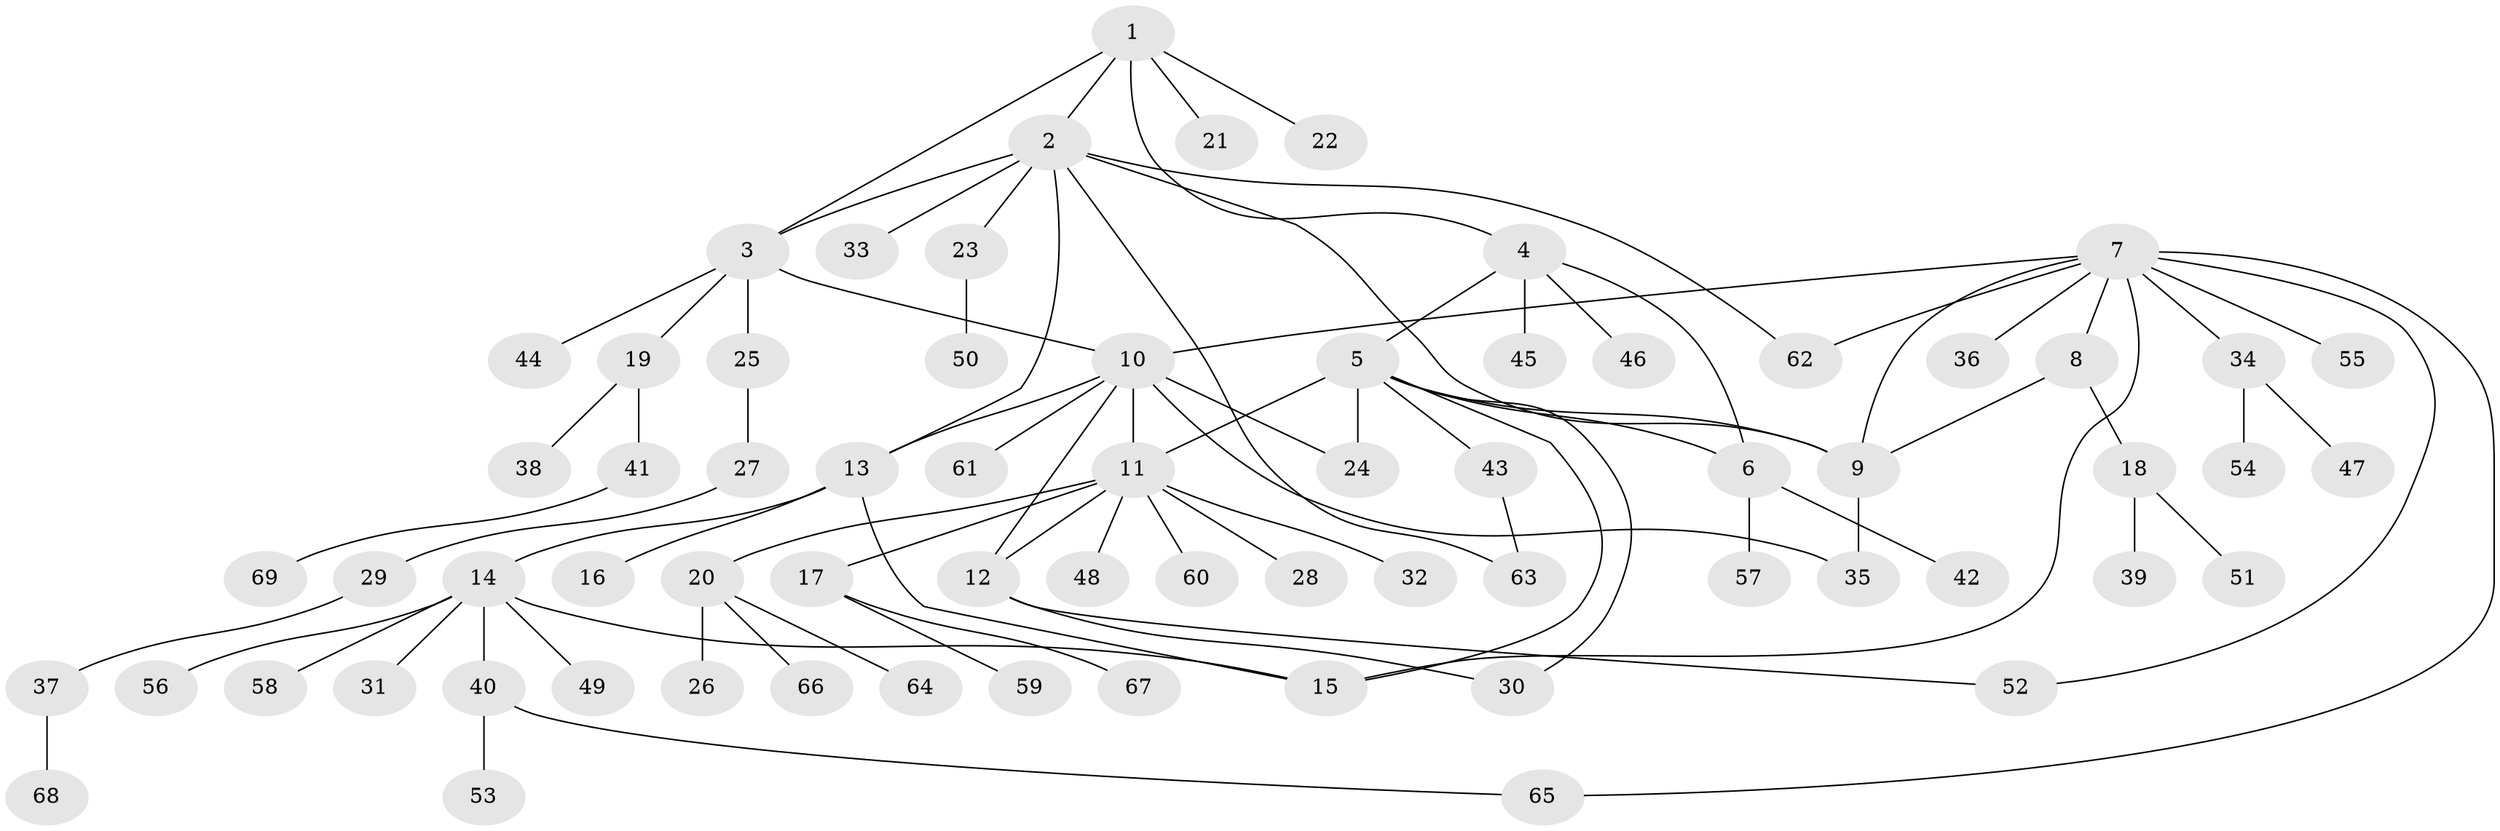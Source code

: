 // coarse degree distribution, {3: 0.037037037037037035, 1: 0.7777777777777778, 5: 0.037037037037037035, 2: 0.07407407407407407, 12: 0.037037037037037035, 9: 0.037037037037037035}
// Generated by graph-tools (version 1.1) at 2025/58/03/04/25 21:58:05]
// undirected, 69 vertices, 86 edges
graph export_dot {
graph [start="1"]
  node [color=gray90,style=filled];
  1;
  2;
  3;
  4;
  5;
  6;
  7;
  8;
  9;
  10;
  11;
  12;
  13;
  14;
  15;
  16;
  17;
  18;
  19;
  20;
  21;
  22;
  23;
  24;
  25;
  26;
  27;
  28;
  29;
  30;
  31;
  32;
  33;
  34;
  35;
  36;
  37;
  38;
  39;
  40;
  41;
  42;
  43;
  44;
  45;
  46;
  47;
  48;
  49;
  50;
  51;
  52;
  53;
  54;
  55;
  56;
  57;
  58;
  59;
  60;
  61;
  62;
  63;
  64;
  65;
  66;
  67;
  68;
  69;
  1 -- 2;
  1 -- 3;
  1 -- 4;
  1 -- 21;
  1 -- 22;
  2 -- 3;
  2 -- 9;
  2 -- 13;
  2 -- 23;
  2 -- 33;
  2 -- 62;
  2 -- 63;
  3 -- 10;
  3 -- 19;
  3 -- 25;
  3 -- 44;
  4 -- 5;
  4 -- 6;
  4 -- 45;
  4 -- 46;
  5 -- 6;
  5 -- 9;
  5 -- 11;
  5 -- 15;
  5 -- 24;
  5 -- 30;
  5 -- 43;
  6 -- 42;
  6 -- 57;
  7 -- 8;
  7 -- 9;
  7 -- 10;
  7 -- 15;
  7 -- 34;
  7 -- 36;
  7 -- 52;
  7 -- 55;
  7 -- 62;
  7 -- 65;
  8 -- 9;
  8 -- 18;
  9 -- 35;
  10 -- 11;
  10 -- 12;
  10 -- 13;
  10 -- 24;
  10 -- 35;
  10 -- 61;
  11 -- 12;
  11 -- 17;
  11 -- 20;
  11 -- 28;
  11 -- 32;
  11 -- 48;
  11 -- 60;
  12 -- 30;
  12 -- 52;
  13 -- 14;
  13 -- 15;
  13 -- 16;
  14 -- 15;
  14 -- 31;
  14 -- 40;
  14 -- 49;
  14 -- 56;
  14 -- 58;
  17 -- 59;
  17 -- 67;
  18 -- 39;
  18 -- 51;
  19 -- 38;
  19 -- 41;
  20 -- 26;
  20 -- 64;
  20 -- 66;
  23 -- 50;
  25 -- 27;
  27 -- 29;
  29 -- 37;
  34 -- 47;
  34 -- 54;
  37 -- 68;
  40 -- 53;
  40 -- 65;
  41 -- 69;
  43 -- 63;
}
